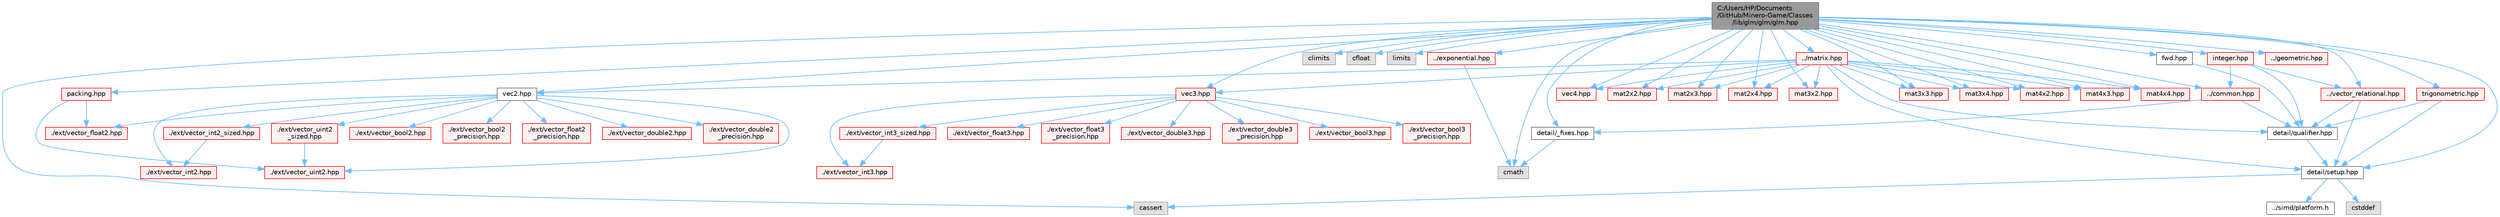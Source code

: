 digraph "C:/Users/HP/Documents/GitHub/Minero-Game/Classes/lib/glm/glm/glm.hpp"
{
 // LATEX_PDF_SIZE
  bgcolor="transparent";
  edge [fontname=Helvetica,fontsize=10,labelfontname=Helvetica,labelfontsize=10];
  node [fontname=Helvetica,fontsize=10,shape=box,height=0.2,width=0.4];
  Node1 [id="Node000001",label="C:/Users/HP/Documents\l/GitHub/Minero-Game/Classes\l/lib/glm/glm/glm.hpp",height=0.2,width=0.4,color="gray40", fillcolor="grey60", style="filled", fontcolor="black",tooltip=" "];
  Node1 -> Node2 [id="edge82_Node000001_Node000002",color="steelblue1",style="solid",tooltip=" "];
  Node2 [id="Node000002",label="detail/_fixes.hpp",height=0.2,width=0.4,color="grey40", fillcolor="white", style="filled",URL="$_classes_2lib_2glm_2glm_2detail_2__fixes_8hpp.html",tooltip=" "];
  Node2 -> Node3 [id="edge83_Node000002_Node000003",color="steelblue1",style="solid",tooltip=" "];
  Node3 [id="Node000003",label="cmath",height=0.2,width=0.4,color="grey60", fillcolor="#E0E0E0", style="filled",tooltip=" "];
  Node1 -> Node4 [id="edge84_Node000001_Node000004",color="steelblue1",style="solid",tooltip=" "];
  Node4 [id="Node000004",label="detail/setup.hpp",height=0.2,width=0.4,color="grey40", fillcolor="white", style="filled",URL="$_classes_2lib_2glm_2glm_2detail_2setup_8hpp.html",tooltip=" "];
  Node4 -> Node5 [id="edge85_Node000004_Node000005",color="steelblue1",style="solid",tooltip=" "];
  Node5 [id="Node000005",label="cassert",height=0.2,width=0.4,color="grey60", fillcolor="#E0E0E0", style="filled",tooltip=" "];
  Node4 -> Node6 [id="edge86_Node000004_Node000006",color="steelblue1",style="solid",tooltip=" "];
  Node6 [id="Node000006",label="cstddef",height=0.2,width=0.4,color="grey60", fillcolor="#E0E0E0", style="filled",tooltip=" "];
  Node4 -> Node7 [id="edge87_Node000004_Node000007",color="steelblue1",style="solid",tooltip=" "];
  Node7 [id="Node000007",label="../simd/platform.h",height=0.2,width=0.4,color="grey40", fillcolor="white", style="filled",URL="$_classes_2lib_2glm_2glm_2simd_2platform_8h.html",tooltip=" "];
  Node1 -> Node3 [id="edge88_Node000001_Node000003",color="steelblue1",style="solid",tooltip=" "];
  Node1 -> Node8 [id="edge89_Node000001_Node000008",color="steelblue1",style="solid",tooltip=" "];
  Node8 [id="Node000008",label="climits",height=0.2,width=0.4,color="grey60", fillcolor="#E0E0E0", style="filled",tooltip=" "];
  Node1 -> Node9 [id="edge90_Node000001_Node000009",color="steelblue1",style="solid",tooltip=" "];
  Node9 [id="Node000009",label="cfloat",height=0.2,width=0.4,color="grey60", fillcolor="#E0E0E0", style="filled",tooltip=" "];
  Node1 -> Node10 [id="edge91_Node000001_Node000010",color="steelblue1",style="solid",tooltip=" "];
  Node10 [id="Node000010",label="limits",height=0.2,width=0.4,color="grey60", fillcolor="#E0E0E0", style="filled",tooltip=" "];
  Node1 -> Node5 [id="edge92_Node000001_Node000005",color="steelblue1",style="solid",tooltip=" "];
  Node1 -> Node11 [id="edge93_Node000001_Node000011",color="steelblue1",style="solid",tooltip=" "];
  Node11 [id="Node000011",label="fwd.hpp",height=0.2,width=0.4,color="grey40", fillcolor="white", style="filled",URL="$_classes_2lib_2glm_2glm_2fwd_8hpp.html",tooltip=" "];
  Node11 -> Node12 [id="edge94_Node000011_Node000012",color="steelblue1",style="solid",tooltip=" "];
  Node12 [id="Node000012",label="detail/qualifier.hpp",height=0.2,width=0.4,color="grey40", fillcolor="white", style="filled",URL="$_classes_2lib_2glm_2glm_2detail_2qualifier_8hpp.html",tooltip=" "];
  Node12 -> Node4 [id="edge95_Node000012_Node000004",color="steelblue1",style="solid",tooltip=" "];
  Node1 -> Node13 [id="edge96_Node000001_Node000013",color="steelblue1",style="solid",tooltip=" "];
  Node13 [id="Node000013",label="vec2.hpp",height=0.2,width=0.4,color="grey40", fillcolor="white", style="filled",URL="$_classes_2lib_2glm_2glm_2vec2_8hpp.html",tooltip=" "];
  Node13 -> Node14 [id="edge97_Node000013_Node000014",color="steelblue1",style="solid",tooltip=" "];
  Node14 [id="Node000014",label="./ext/vector_bool2.hpp",height=0.2,width=0.4,color="red", fillcolor="#FFF0F0", style="filled",URL="$_classes_2lib_2glm_2glm_2ext_2vector__bool2_8hpp.html",tooltip=" "];
  Node13 -> Node18 [id="edge98_Node000013_Node000018",color="steelblue1",style="solid",tooltip=" "];
  Node18 [id="Node000018",label="./ext/vector_bool2\l_precision.hpp",height=0.2,width=0.4,color="red", fillcolor="#FFF0F0", style="filled",URL="$_classes_2lib_2glm_2glm_2ext_2vector__bool2__precision_8hpp.html",tooltip=" "];
  Node13 -> Node19 [id="edge99_Node000013_Node000019",color="steelblue1",style="solid",tooltip=" "];
  Node19 [id="Node000019",label="./ext/vector_float2.hpp",height=0.2,width=0.4,color="red", fillcolor="#FFF0F0", style="filled",URL="$_classes_2lib_2glm_2glm_2ext_2vector__float2_8hpp.html",tooltip=" "];
  Node13 -> Node20 [id="edge100_Node000013_Node000020",color="steelblue1",style="solid",tooltip=" "];
  Node20 [id="Node000020",label="./ext/vector_float2\l_precision.hpp",height=0.2,width=0.4,color="red", fillcolor="#FFF0F0", style="filled",URL="$_classes_2lib_2glm_2glm_2ext_2vector__float2__precision_8hpp.html",tooltip=" "];
  Node13 -> Node21 [id="edge101_Node000013_Node000021",color="steelblue1",style="solid",tooltip=" "];
  Node21 [id="Node000021",label="./ext/vector_double2.hpp",height=0.2,width=0.4,color="red", fillcolor="#FFF0F0", style="filled",URL="$_classes_2lib_2glm_2glm_2ext_2vector__double2_8hpp.html",tooltip=" "];
  Node13 -> Node22 [id="edge102_Node000013_Node000022",color="steelblue1",style="solid",tooltip=" "];
  Node22 [id="Node000022",label="./ext/vector_double2\l_precision.hpp",height=0.2,width=0.4,color="red", fillcolor="#FFF0F0", style="filled",URL="$_classes_2lib_2glm_2glm_2ext_2vector__double2__precision_8hpp.html",tooltip=" "];
  Node13 -> Node23 [id="edge103_Node000013_Node000023",color="steelblue1",style="solid",tooltip=" "];
  Node23 [id="Node000023",label="./ext/vector_int2.hpp",height=0.2,width=0.4,color="red", fillcolor="#FFF0F0", style="filled",URL="$_classes_2lib_2glm_2glm_2ext_2vector__int2_8hpp.html",tooltip=" "];
  Node13 -> Node24 [id="edge104_Node000013_Node000024",color="steelblue1",style="solid",tooltip=" "];
  Node24 [id="Node000024",label="./ext/vector_int2_sized.hpp",height=0.2,width=0.4,color="red", fillcolor="#FFF0F0", style="filled",URL="$_classes_2lib_2glm_2glm_2ext_2vector__int2__sized_8hpp.html",tooltip=" "];
  Node24 -> Node23 [id="edge105_Node000024_Node000023",color="steelblue1",style="solid",tooltip=" "];
  Node13 -> Node26 [id="edge106_Node000013_Node000026",color="steelblue1",style="solid",tooltip=" "];
  Node26 [id="Node000026",label="./ext/vector_uint2.hpp",height=0.2,width=0.4,color="red", fillcolor="#FFF0F0", style="filled",URL="$_classes_2lib_2glm_2glm_2ext_2vector__uint2_8hpp.html",tooltip=" "];
  Node13 -> Node27 [id="edge107_Node000013_Node000027",color="steelblue1",style="solid",tooltip=" "];
  Node27 [id="Node000027",label="./ext/vector_uint2\l_sized.hpp",height=0.2,width=0.4,color="red", fillcolor="#FFF0F0", style="filled",URL="$_classes_2lib_2glm_2glm_2ext_2vector__uint2__sized_8hpp.html",tooltip=" "];
  Node27 -> Node26 [id="edge108_Node000027_Node000026",color="steelblue1",style="solid",tooltip=" "];
  Node1 -> Node29 [id="edge109_Node000001_Node000029",color="steelblue1",style="solid",tooltip=" "];
  Node29 [id="Node000029",label="vec3.hpp",height=0.2,width=0.4,color="red", fillcolor="#FFF0F0", style="filled",URL="$_classes_2lib_2glm_2glm_2vec3_8hpp.html",tooltip=" "];
  Node29 -> Node30 [id="edge110_Node000029_Node000030",color="steelblue1",style="solid",tooltip=" "];
  Node30 [id="Node000030",label="./ext/vector_bool3.hpp",height=0.2,width=0.4,color="red", fillcolor="#FFF0F0", style="filled",URL="$_classes_2lib_2glm_2glm_2ext_2vector__bool3_8hpp.html",tooltip=" "];
  Node29 -> Node33 [id="edge111_Node000029_Node000033",color="steelblue1",style="solid",tooltip=" "];
  Node33 [id="Node000033",label="./ext/vector_bool3\l_precision.hpp",height=0.2,width=0.4,color="red", fillcolor="#FFF0F0", style="filled",URL="$_classes_2lib_2glm_2glm_2ext_2vector__bool3__precision_8hpp.html",tooltip=" "];
  Node29 -> Node34 [id="edge112_Node000029_Node000034",color="steelblue1",style="solid",tooltip=" "];
  Node34 [id="Node000034",label="./ext/vector_float3.hpp",height=0.2,width=0.4,color="red", fillcolor="#FFF0F0", style="filled",URL="$_classes_2lib_2glm_2glm_2ext_2vector__float3_8hpp.html",tooltip=" "];
  Node29 -> Node35 [id="edge113_Node000029_Node000035",color="steelblue1",style="solid",tooltip=" "];
  Node35 [id="Node000035",label="./ext/vector_float3\l_precision.hpp",height=0.2,width=0.4,color="red", fillcolor="#FFF0F0", style="filled",URL="$_classes_2lib_2glm_2glm_2ext_2vector__float3__precision_8hpp.html",tooltip=" "];
  Node29 -> Node36 [id="edge114_Node000029_Node000036",color="steelblue1",style="solid",tooltip=" "];
  Node36 [id="Node000036",label="./ext/vector_double3.hpp",height=0.2,width=0.4,color="red", fillcolor="#FFF0F0", style="filled",URL="$_classes_2lib_2glm_2glm_2ext_2vector__double3_8hpp.html",tooltip=" "];
  Node29 -> Node37 [id="edge115_Node000029_Node000037",color="steelblue1",style="solid",tooltip=" "];
  Node37 [id="Node000037",label="./ext/vector_double3\l_precision.hpp",height=0.2,width=0.4,color="red", fillcolor="#FFF0F0", style="filled",URL="$_classes_2lib_2glm_2glm_2ext_2vector__double3__precision_8hpp.html",tooltip=" "];
  Node29 -> Node38 [id="edge116_Node000029_Node000038",color="steelblue1",style="solid",tooltip=" "];
  Node38 [id="Node000038",label="./ext/vector_int3.hpp",height=0.2,width=0.4,color="red", fillcolor="#FFF0F0", style="filled",URL="$_classes_2lib_2glm_2glm_2ext_2vector__int3_8hpp.html",tooltip=" "];
  Node29 -> Node39 [id="edge117_Node000029_Node000039",color="steelblue1",style="solid",tooltip=" "];
  Node39 [id="Node000039",label="./ext/vector_int3_sized.hpp",height=0.2,width=0.4,color="red", fillcolor="#FFF0F0", style="filled",URL="$_classes_2lib_2glm_2glm_2ext_2vector__int3__sized_8hpp.html",tooltip=" "];
  Node39 -> Node38 [id="edge118_Node000039_Node000038",color="steelblue1",style="solid",tooltip=" "];
  Node1 -> Node42 [id="edge119_Node000001_Node000042",color="steelblue1",style="solid",tooltip=" "];
  Node42 [id="Node000042",label="vec4.hpp",height=0.2,width=0.4,color="red", fillcolor="#FFF0F0", style="filled",URL="$_classes_2lib_2glm_2glm_2vec4_8hpp.html",tooltip=" "];
  Node1 -> Node55 [id="edge120_Node000001_Node000055",color="steelblue1",style="solid",tooltip=" "];
  Node55 [id="Node000055",label="mat2x2.hpp",height=0.2,width=0.4,color="red", fillcolor="#FFF0F0", style="filled",URL="$_classes_2lib_2glm_2glm_2mat2x2_8hpp.html",tooltip=" "];
  Node1 -> Node60 [id="edge121_Node000001_Node000060",color="steelblue1",style="solid",tooltip=" "];
  Node60 [id="Node000060",label="mat2x3.hpp",height=0.2,width=0.4,color="red", fillcolor="#FFF0F0", style="filled",URL="$_classes_2lib_2glm_2glm_2mat2x3_8hpp.html",tooltip=" "];
  Node1 -> Node67 [id="edge122_Node000001_Node000067",color="steelblue1",style="solid",tooltip=" "];
  Node67 [id="Node000067",label="mat2x4.hpp",height=0.2,width=0.4,color="red", fillcolor="#FFF0F0", style="filled",URL="$_classes_2lib_2glm_2glm_2mat2x4_8hpp.html",tooltip=" "];
  Node1 -> Node74 [id="edge123_Node000001_Node000074",color="steelblue1",style="solid",tooltip=" "];
  Node74 [id="Node000074",label="mat3x2.hpp",height=0.2,width=0.4,color="red", fillcolor="#FFF0F0", style="filled",URL="$_classes_2lib_2glm_2glm_2mat3x2_8hpp.html",tooltip=" "];
  Node1 -> Node81 [id="edge124_Node000001_Node000081",color="steelblue1",style="solid",tooltip=" "];
  Node81 [id="Node000081",label="mat3x3.hpp",height=0.2,width=0.4,color="red", fillcolor="#FFF0F0", style="filled",URL="$_classes_2lib_2glm_2glm_2mat3x3_8hpp.html",tooltip=" "];
  Node1 -> Node88 [id="edge125_Node000001_Node000088",color="steelblue1",style="solid",tooltip=" "];
  Node88 [id="Node000088",label="mat3x4.hpp",height=0.2,width=0.4,color="red", fillcolor="#FFF0F0", style="filled",URL="$_classes_2lib_2glm_2glm_2mat3x4_8hpp.html",tooltip=" "];
  Node1 -> Node95 [id="edge126_Node000001_Node000095",color="steelblue1",style="solid",tooltip=" "];
  Node95 [id="Node000095",label="mat4x2.hpp",height=0.2,width=0.4,color="red", fillcolor="#FFF0F0", style="filled",URL="$_classes_2lib_2glm_2glm_2mat4x2_8hpp.html",tooltip=" "];
  Node1 -> Node102 [id="edge127_Node000001_Node000102",color="steelblue1",style="solid",tooltip=" "];
  Node102 [id="Node000102",label="mat4x3.hpp",height=0.2,width=0.4,color="red", fillcolor="#FFF0F0", style="filled",URL="$_classes_2lib_2glm_2glm_2mat4x3_8hpp.html",tooltip=" "];
  Node1 -> Node109 [id="edge128_Node000001_Node000109",color="steelblue1",style="solid",tooltip=" "];
  Node109 [id="Node000109",label="mat4x4.hpp",height=0.2,width=0.4,color="red", fillcolor="#FFF0F0", style="filled",URL="$_classes_2lib_2glm_2glm_2mat4x4_8hpp.html",tooltip=" "];
  Node1 -> Node133 [id="edge129_Node000001_Node000133",color="steelblue1",style="solid",tooltip=" "];
  Node133 [id="Node000133",label="trigonometric.hpp",height=0.2,width=0.4,color="red", fillcolor="#FFF0F0", style="filled",URL="$_classes_2lib_2glm_2glm_2trigonometric_8hpp.html",tooltip=" "];
  Node133 -> Node4 [id="edge130_Node000133_Node000004",color="steelblue1",style="solid",tooltip=" "];
  Node133 -> Node12 [id="edge131_Node000133_Node000012",color="steelblue1",style="solid",tooltip=" "];
  Node1 -> Node119 [id="edge132_Node000001_Node000119",color="steelblue1",style="solid",tooltip=" "];
  Node119 [id="Node000119",label="../exponential.hpp",height=0.2,width=0.4,color="red", fillcolor="#FFF0F0", style="filled",URL="$_classes_2lib_2glm_2glm_2exponential_8hpp.html",tooltip=" "];
  Node119 -> Node3 [id="edge133_Node000119_Node000003",color="steelblue1",style="solid",tooltip=" "];
  Node1 -> Node127 [id="edge134_Node000001_Node000127",color="steelblue1",style="solid",tooltip=" "];
  Node127 [id="Node000127",label="../common.hpp",height=0.2,width=0.4,color="red", fillcolor="#FFF0F0", style="filled",URL="$_classes_2lib_2glm_2glm_2common_8hpp.html",tooltip=" "];
  Node127 -> Node12 [id="edge135_Node000127_Node000012",color="steelblue1",style="solid",tooltip=" "];
  Node127 -> Node2 [id="edge136_Node000127_Node000002",color="steelblue1",style="solid",tooltip=" "];
  Node1 -> Node136 [id="edge137_Node000001_Node000136",color="steelblue1",style="solid",tooltip=" "];
  Node136 [id="Node000136",label="packing.hpp",height=0.2,width=0.4,color="red", fillcolor="#FFF0F0", style="filled",URL="$_classes_2lib_2glm_2glm_2packing_8hpp.html",tooltip=" "];
  Node136 -> Node26 [id="edge138_Node000136_Node000026",color="steelblue1",style="solid",tooltip=" "];
  Node136 -> Node19 [id="edge139_Node000136_Node000019",color="steelblue1",style="solid",tooltip=" "];
  Node1 -> Node117 [id="edge140_Node000001_Node000117",color="steelblue1",style="solid",tooltip=" "];
  Node117 [id="Node000117",label="../geometric.hpp",height=0.2,width=0.4,color="red", fillcolor="#FFF0F0", style="filled",URL="$_classes_2lib_2glm_2glm_2geometric_8hpp.html",tooltip=" "];
  Node1 -> Node59 [id="edge141_Node000001_Node000059",color="steelblue1",style="solid",tooltip=" "];
  Node59 [id="Node000059",label="../matrix.hpp",height=0.2,width=0.4,color="red", fillcolor="#FFF0F0", style="filled",URL="$_classes_2lib_2glm_2glm_2matrix_8hpp.html",tooltip=" "];
  Node59 -> Node12 [id="edge142_Node000059_Node000012",color="steelblue1",style="solid",tooltip=" "];
  Node59 -> Node4 [id="edge143_Node000059_Node000004",color="steelblue1",style="solid",tooltip=" "];
  Node59 -> Node13 [id="edge144_Node000059_Node000013",color="steelblue1",style="solid",tooltip=" "];
  Node59 -> Node29 [id="edge145_Node000059_Node000029",color="steelblue1",style="solid",tooltip=" "];
  Node59 -> Node42 [id="edge146_Node000059_Node000042",color="steelblue1",style="solid",tooltip=" "];
  Node59 -> Node55 [id="edge147_Node000059_Node000055",color="steelblue1",style="solid",tooltip=" "];
  Node59 -> Node60 [id="edge148_Node000059_Node000060",color="steelblue1",style="solid",tooltip=" "];
  Node59 -> Node67 [id="edge149_Node000059_Node000067",color="steelblue1",style="solid",tooltip=" "];
  Node59 -> Node74 [id="edge150_Node000059_Node000074",color="steelblue1",style="solid",tooltip=" "];
  Node59 -> Node81 [id="edge151_Node000059_Node000081",color="steelblue1",style="solid",tooltip=" "];
  Node59 -> Node88 [id="edge152_Node000059_Node000088",color="steelblue1",style="solid",tooltip=" "];
  Node59 -> Node95 [id="edge153_Node000059_Node000095",color="steelblue1",style="solid",tooltip=" "];
  Node59 -> Node102 [id="edge154_Node000059_Node000102",color="steelblue1",style="solid",tooltip=" "];
  Node59 -> Node109 [id="edge155_Node000059_Node000109",color="steelblue1",style="solid",tooltip=" "];
  Node1 -> Node123 [id="edge156_Node000001_Node000123",color="steelblue1",style="solid",tooltip=" "];
  Node123 [id="Node000123",label="../vector_relational.hpp",height=0.2,width=0.4,color="red", fillcolor="#FFF0F0", style="filled",URL="$_classes_2lib_2glm_2glm_2vector__relational_8hpp.html",tooltip=" "];
  Node123 -> Node12 [id="edge157_Node000123_Node000012",color="steelblue1",style="solid",tooltip=" "];
  Node123 -> Node4 [id="edge158_Node000123_Node000004",color="steelblue1",style="solid",tooltip=" "];
  Node1 -> Node140 [id="edge159_Node000001_Node000140",color="steelblue1",style="solid",tooltip=" "];
  Node140 [id="Node000140",label="integer.hpp",height=0.2,width=0.4,color="red", fillcolor="#FFF0F0", style="filled",URL="$_classes_2lib_2glm_2glm_2integer_8hpp.html",tooltip=" "];
  Node140 -> Node12 [id="edge160_Node000140_Node000012",color="steelblue1",style="solid",tooltip=" "];
  Node140 -> Node127 [id="edge161_Node000140_Node000127",color="steelblue1",style="solid",tooltip=" "];
  Node140 -> Node123 [id="edge162_Node000140_Node000123",color="steelblue1",style="solid",tooltip=" "];
}
